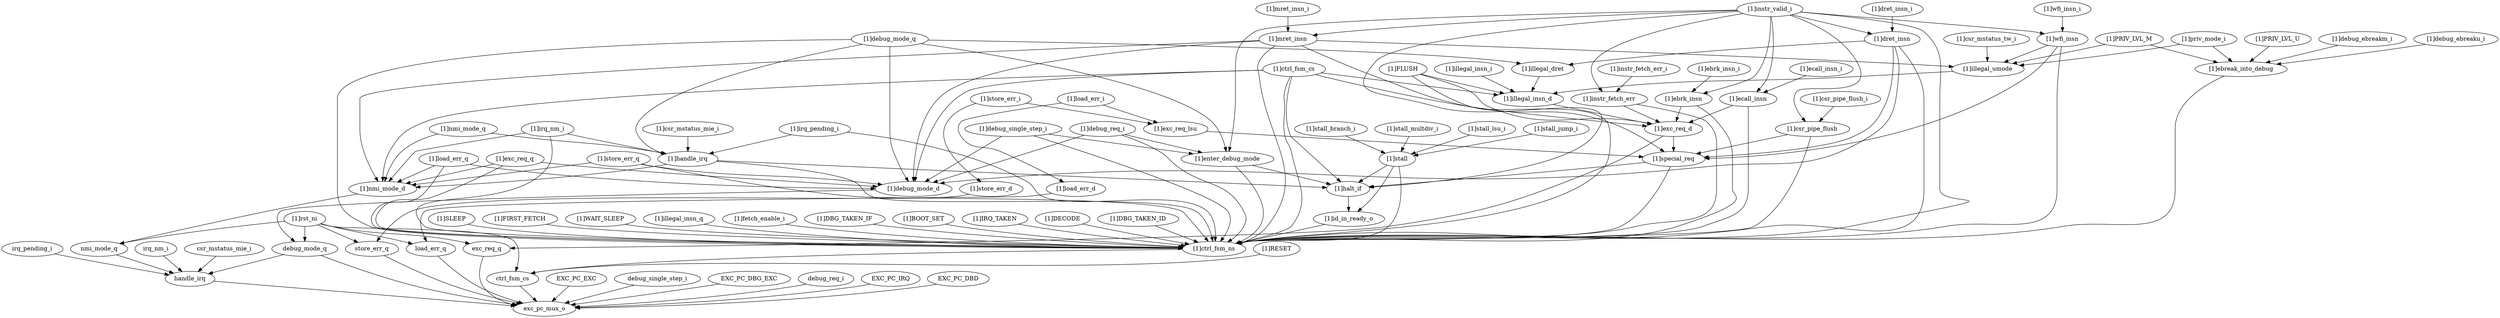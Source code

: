 strict digraph "" {
	"[1]special_req"	 [complexity=10,
		importance=1.19116962356,
		rank=0.119116962356];
	"[1]ctrl_fsm_ns"	 [complexity=3,
		importance=0.369164832195,
		rank=0.123054944065];
	"[1]special_req" -> "[1]ctrl_fsm_ns";
	"[1]halt_if"	 [complexity=7,
		importance=0.392005525376,
		rank=0.0560007893394];
	"[1]special_req" -> "[1]halt_if";
	"[1]debug_mode_d"	 [complexity=9,
		importance=0.119957768053,
		rank=0.0133286408947];
	debug_mode_q	 [complexity=7,
		importance=0.112931693275,
		rank=0.0161330990393];
	"[1]debug_mode_d" -> debug_mode_q;
	"[1]dret_insn_i"	 [complexity=24,
		importance=0.186488995927,
		rank=0.0077703748303];
	"[1]dret_insn"	 [complexity=21,
		importance=0.181491379761,
		rank=0.00864244665527];
	"[1]dret_insn_i" -> "[1]dret_insn";
	"[1]illegal_insn_d"	 [complexity=12,
		importance=0.168105671086,
		rank=0.0140088059238];
	"[1]exc_req_d"	 [complexity=5,
		importance=0.151614341116,
		rank=0.0303228682232];
	"[1]illegal_insn_d" -> "[1]exc_req_d";
	"[1]ctrl_fsm_cs"	 [complexity=18,
		importance=0.201698293993,
		rank=0.0112054607774];
	"[1]ctrl_fsm_cs" -> "[1]debug_mode_d";
	"[1]ctrl_fsm_cs" -> "[1]illegal_insn_d";
	"[1]ctrl_fsm_cs" -> "[1]exc_req_d";
	"[1]nmi_mode_d"	 [complexity=9,
		importance=0.12082946783,
		rank=0.0134254964256];
	"[1]ctrl_fsm_cs" -> "[1]nmi_mode_d";
	"[1]ctrl_fsm_cs" -> "[1]ctrl_fsm_ns";
	"[1]ctrl_fsm_cs" -> "[1]halt_if";
	"[1]instr_valid_i"	 [complexity=15,
		importance=0.164274800877,
		rank=0.0109516533918];
	"[1]wfi_insn"	 [complexity=24,
		importance=0.186207728538,
		rank=0.00775865535577];
	"[1]instr_valid_i" -> "[1]wfi_insn";
	"[1]instr_fetch_err"	 [complexity=12,
		importance=0.15927718471,
		rank=0.0132730987259];
	"[1]instr_valid_i" -> "[1]instr_fetch_err";
	"[1]instr_valid_i" -> "[1]dret_insn";
	"[1]ecall_insn"	 [complexity=12,
		importance=0.15927718471,
		rank=0.0132730987259];
	"[1]instr_valid_i" -> "[1]ecall_insn";
	"[1]enter_debug_mode"	 [complexity=12,
		importance=1.57366022122,
		rank=0.131138351768];
	"[1]instr_valid_i" -> "[1]enter_debug_mode";
	"[1]mret_insn"	 [complexity=24,
		importance=0.186207728538,
		rank=0.00775865535577];
	"[1]instr_valid_i" -> "[1]mret_insn";
	"[1]instr_valid_i" -> "[1]ctrl_fsm_ns";
	"[1]csr_pipe_flush"	 [complexity=17,
		importance=1.19883246716,
		rank=0.0705195568916];
	"[1]instr_valid_i" -> "[1]csr_pipe_flush";
	"[1]ebrk_insn"	 [complexity=12,
		importance=0.15927718471,
		rank=0.0132730987259];
	"[1]instr_valid_i" -> "[1]ebrk_insn";
	"[1]instr_valid_i" -> "[1]halt_if";
	"[1]RESET"	 [complexity=3,
		importance=0.322696349066,
		rank=0.107565449689];
	ctrl_fsm_cs	 [complexity=1,
		importance=0.3176987329,
		rank=0.3176987329];
	"[1]RESET" -> ctrl_fsm_cs;
	"[1]debug_mode_q"	 [complexity=21,
		importance=0.182696328635,
		rank=0.00869982517309];
	"[1]debug_mode_q" -> "[1]debug_mode_d";
	"[1]debug_mode_q" -> "[1]enter_debug_mode";
	"[1]illegal_dret"	 [complexity=18,
		importance=0.173828536166,
		rank=0.00965714089812];
	"[1]debug_mode_q" -> "[1]illegal_dret";
	"[1]handle_irq"	 [complexity=12,
		importance=1.18537844027,
		rank=0.0987815366892];
	"[1]debug_mode_q" -> "[1]handle_irq";
	"[1]debug_mode_q" -> "[1]ctrl_fsm_ns";
	"[1]stall_jump_i"	 [complexity=17,
		importance=1.19600641132,
		rank=0.0703533183127];
	"[1]stall"	 [complexity=12,
		importance=1.19100879515,
		rank=0.0992507329291];
	"[1]stall_jump_i" -> "[1]stall";
	"[1]SLEEP"	 [complexity=5,
		importance=0.374162448361,
		rank=0.0748324896723];
	"[1]SLEEP" -> "[1]ctrl_fsm_ns";
	"[1]FIRST_FETCH"	 [complexity=7,
		importance=0.743327280556,
		rank=0.106189611508];
	"[1]FIRST_FETCH" -> "[1]ctrl_fsm_ns";
	"[1]exc_req_q"	 [complexity=6,
		importance=1.11558436814,
		rank=0.185930728023];
	"[1]exc_req_q" -> "[1]debug_mode_d";
	"[1]exc_req_q" -> "[1]nmi_mode_d";
	"[1]exc_req_q" -> "[1]ctrl_fsm_ns";
	"[1]debug_req_i"	 [complexity=17,
		importance=1.57865783738,
		rank=0.0928622257283];
	"[1]debug_req_i" -> "[1]debug_mode_d";
	"[1]debug_req_i" -> "[1]enter_debug_mode";
	"[1]debug_req_i" -> "[1]ctrl_fsm_ns";
	"[1]wfi_insn" -> "[1]special_req";
	"[1]wfi_insn" -> "[1]ctrl_fsm_ns";
	"[1]illegal_umode"	 [complexity=18,
		importance=0.178544884944,
		rank=0.00991916027467];
	"[1]wfi_insn" -> "[1]illegal_umode";
	"[1]exc_req_d" -> "[1]special_req";
	exc_req_q	 [complexity=3,
		importance=0.140672722881,
		rank=0.0468909076271];
	"[1]exc_req_d" -> exc_req_q;
	"[1]ebrk_insn_i"	 [complexity=15,
		importance=0.164274800877,
		rank=0.0109516533918];
	"[1]ebrk_insn_i" -> "[1]ebrk_insn";
	exc_pc_mux_o	 [complexity=0,
		importance=0.0189404073328,
		rank=0.0];
	debug_mode_q -> exc_pc_mux_o;
	handle_irq	 [complexity=1,
		importance=0.104063900806,
		rank=0.104063900806];
	debug_mode_q -> handle_irq;
	nmi_mode_q	 [complexity=7,
		importance=0.113222075698,
		rank=0.0161745822426];
	nmi_mode_q -> handle_irq;
	"[1]instr_fetch_err" -> "[1]exc_req_d";
	"[1]instr_fetch_err" -> "[1]ctrl_fsm_ns";
	"[1]csr_mstatus_tw_i"	 [complexity=24,
		importance=0.183542501111,
		rank=0.00764760421295];
	"[1]csr_mstatus_tw_i" -> "[1]illegal_umode";
	"[1]dret_insn" -> "[1]special_req";
	"[1]dret_insn" -> "[1]debug_mode_d";
	"[1]dret_insn" -> "[1]illegal_dret";
	"[1]dret_insn" -> "[1]ctrl_fsm_ns";
	"[1]ecall_insn" -> "[1]exc_req_d";
	"[1]ecall_insn" -> "[1]ctrl_fsm_ns";
	"[1]enter_debug_mode" -> "[1]ctrl_fsm_ns";
	"[1]enter_debug_mode" -> "[1]halt_if";
	"[1]WAIT_SLEEP"	 [complexity=5,
		importance=0.374162448361,
		rank=0.0748324896723];
	"[1]WAIT_SLEEP" -> "[1]ctrl_fsm_ns";
	"[1]illegal_dret" -> "[1]illegal_insn_d";
	"[1]csr_pipe_flush_i"	 [complexity=20,
		importance=1.20383008332,
		rank=0.0601915041662];
	"[1]csr_pipe_flush_i" -> "[1]csr_pipe_flush";
	"[1]illegal_insn_i"	 [complexity=18,
		importance=0.173103287253,
		rank=0.00961684929181];
	"[1]illegal_insn_i" -> "[1]illegal_insn_d";
	"[1]mret_insn" -> "[1]special_req";
	"[1]mret_insn" -> "[1]debug_mode_d";
	"[1]mret_insn" -> "[1]nmi_mode_d";
	"[1]mret_insn" -> "[1]ctrl_fsm_ns";
	"[1]mret_insn" -> "[1]illegal_umode";
	"[1]illegal_insn_q"	 [complexity=4,
		importance=0.37864233491,
		rank=0.0946605837275];
	"[1]illegal_insn_q" -> "[1]ctrl_fsm_ns";
	irq_nm_i	 [complexity=7,
		importance=0.109061516973,
		rank=0.0155802167104];
	irq_nm_i -> handle_irq;
	"[1]store_err_q"	 [complexity=6,
		importance=1.11597250519,
		rank=0.185995417531];
	"[1]store_err_q" -> "[1]debug_mode_d";
	"[1]store_err_q" -> "[1]nmi_mode_d";
	"[1]store_err_q" -> "[1]ctrl_fsm_ns";
	"[1]store_err_i"	 [complexity=20,
		importance=1.20366350661,
		rank=0.0601831753305];
	"[1]store_err_d"	 [complexity=5,
		importance=0.147307801457,
		rank=0.0294615602914];
	"[1]store_err_i" -> "[1]store_err_d";
	"[1]exc_req_lsu"	 [complexity=17,
		importance=1.19866589044,
		rank=0.0705097582614];
	"[1]store_err_i" -> "[1]exc_req_lsu";
	store_err_q	 [complexity=3,
		importance=0.141060859934,
		rank=0.0470202866446];
	"[1]store_err_d" -> store_err_q;
	"[1]fetch_enable_i"	 [complexity=4,
		importance=0.374162448361,
		rank=0.0935406120903];
	"[1]fetch_enable_i" -> "[1]ctrl_fsm_ns";
	"[1]irq_nm_i"	 [complexity=18,
		importance=1.19037605644,
		rank=0.0661320031354];
	"[1]irq_nm_i" -> "[1]nmi_mode_d";
	"[1]irq_nm_i" -> "[1]handle_irq";
	"[1]irq_nm_i" -> "[1]ctrl_fsm_ns";
	"[1]stall_branch_i"	 [complexity=17,
		importance=1.19600641132,
		rank=0.0703533183127];
	"[1]stall_branch_i" -> "[1]stall";
	"[1]mret_insn_i"	 [complexity=27,
		importance=0.191205344705,
		rank=0.00708167943352];
	"[1]mret_insn_i" -> "[1]mret_insn";
	"[1]nmi_mode_d" -> nmi_mode_q;
	"[1]wfi_insn_i"	 [complexity=27,
		importance=0.191205344705,
		rank=0.00708167943352];
	"[1]wfi_insn_i" -> "[1]wfi_insn";
	"[1]ebreak_into_debug"	 [complexity=5,
		importance=0.383324167644,
		rank=0.0766648335288];
	"[1]ebreak_into_debug" -> "[1]ctrl_fsm_ns";
	"[1]csr_mstatus_mie_i"	 [complexity=18,
		importance=1.19037605644,
		rank=0.0661320031354];
	"[1]csr_mstatus_mie_i" -> "[1]handle_irq";
	"[1]nmi_mode_q"	 [complexity=18,
		importance=1.19453661516,
		rank=0.0663631452868];
	"[1]nmi_mode_q" -> "[1]nmi_mode_d";
	"[1]nmi_mode_q" -> "[1]handle_irq";
	"[1]ecall_insn_i"	 [complexity=15,
		importance=0.164274800877,
		rank=0.0109516533918];
	"[1]ecall_insn_i" -> "[1]ecall_insn";
	"[1]debug_ebreaku_i"	 [complexity=12,
		importance=0.388321783811,
		rank=0.0323601486509];
	"[1]debug_ebreaku_i" -> "[1]ebreak_into_debug";
	"[1]PRIV_LVL_U"	 [complexity=12,
		importance=0.388321783811,
		rank=0.0323601486509];
	"[1]PRIV_LVL_U" -> "[1]ebreak_into_debug";
	"[1]id_in_ready_o"	 [complexity=4,
		importance=0.378481233687,
		rank=0.0946203084217];
	"[1]id_in_ready_o" -> "[1]ctrl_fsm_ns";
	"[1]stall_multdiv_i"	 [complexity=17,
		importance=1.19600641132,
		rank=0.0703533183127];
	"[1]stall_multdiv_i" -> "[1]stall";
	"[1]PRIV_LVL_M"	 [complexity=24,
		importance=0.183542501111,
		rank=0.00764760421295];
	"[1]PRIV_LVL_M" -> "[1]ebreak_into_debug";
	"[1]PRIV_LVL_M" -> "[1]illegal_umode";
	EXC_PC_EXC	 [complexity=4,
		importance=0.0239380234995,
		rank=0.00598450587487];
	EXC_PC_EXC -> exc_pc_mux_o;
	"[1]debug_single_step_i"	 [complexity=17,
		importance=1.57865783738,
		rank=0.0928622257283];
	"[1]debug_single_step_i" -> "[1]debug_mode_d";
	"[1]debug_single_step_i" -> "[1]enter_debug_mode";
	"[1]debug_single_step_i" -> "[1]ctrl_fsm_ns";
	"[1]handle_irq" -> "[1]nmi_mode_d";
	"[1]handle_irq" -> "[1]ctrl_fsm_ns";
	"[1]handle_irq" -> "[1]halt_if";
	debug_single_step_i	 [complexity=2,
		importance=0.0428784308323,
		rank=0.0214392154161];
	debug_single_step_i -> exc_pc_mux_o;
	EXC_PC_DBG_EXC	 [complexity=4,
		importance=0.0239380234995,
		rank=0.00598450587487];
	EXC_PC_DBG_EXC -> exc_pc_mux_o;
	"[1]irq_pending_i"	 [complexity=18,
		importance=1.19037605644,
		rank=0.0661320031354];
	"[1]irq_pending_i" -> "[1]handle_irq";
	"[1]irq_pending_i" -> "[1]ctrl_fsm_ns";
	"[1]instr_fetch_err_i"	 [complexity=15,
		importance=0.164274800877,
		rank=0.0109516533918];
	"[1]instr_fetch_err_i" -> "[1]instr_fetch_err";
	csr_mstatus_mie_i	 [complexity=7,
		importance=0.109061516973,
		rank=0.0155802167104];
	csr_mstatus_mie_i -> handle_irq;
	"[1]DBG_TAKEN_IF"	 [complexity=9,
		importance=1.11249211275,
		rank=0.12361023475];
	"[1]DBG_TAKEN_IF" -> "[1]ctrl_fsm_ns";
	store_err_q -> exc_pc_mux_o;
	"[1]BOOT_SET"	 [complexity=5,
		importance=0.374162448361,
		rank=0.0748324896723];
	"[1]BOOT_SET" -> "[1]ctrl_fsm_ns";
	"[1]IRQ_TAKEN"	 [complexity=9,
		importance=1.11249211275,
		rank=0.12361023475];
	"[1]IRQ_TAKEN" -> "[1]ctrl_fsm_ns";
	debug_req_i	 [complexity=2,
		importance=0.0428784308323,
		rank=0.0214392154161];
	debug_req_i -> exc_pc_mux_o;
	"[1]DECODE"	 [complexity=13,
		importance=3.69664593811,
		rank=0.284357379855];
	"[1]DECODE" -> "[1]ctrl_fsm_ns";
	"[1]ctrl_fsm_ns" -> ctrl_fsm_cs;
	"[1]rst_ni"	 [complexity=4,
		importance=0.286343061929,
		rank=0.0715857654823];
	"[1]rst_ni" -> debug_mode_q;
	"[1]rst_ni" -> nmi_mode_q;
	"[1]rst_ni" -> store_err_q;
	"[1]rst_ni" -> exc_req_q;
	"[1]rst_ni" -> ctrl_fsm_cs;
	load_err_q	 [complexity=3,
		importance=0.141060859934,
		rank=0.0470202866446];
	"[1]rst_ni" -> load_err_q;
	"[1]FLUSH"	 [complexity=18,
		importance=0.173103287253,
		rank=0.00961684929181];
	"[1]FLUSH" -> "[1]illegal_insn_d";
	"[1]FLUSH" -> "[1]exc_req_d";
	"[1]FLUSH" -> "[1]ctrl_fsm_ns";
	"[1]illegal_umode" -> "[1]illegal_insn_d";
	"[1]load_err_q"	 [complexity=6,
		importance=1.11597250519,
		rank=0.185995417531];
	"[1]load_err_q" -> "[1]debug_mode_d";
	"[1]load_err_q" -> "[1]nmi_mode_d";
	"[1]load_err_q" -> "[1]ctrl_fsm_ns";
	EXC_PC_IRQ	 [complexity=4,
		importance=0.118640060164,
		rank=0.0296600150409];
	EXC_PC_IRQ -> exc_pc_mux_o;
	"[1]load_err_i"	 [complexity=20,
		importance=1.20366350661,
		rank=0.0601831753305];
	"[1]load_err_d"	 [complexity=5,
		importance=0.147307801457,
		rank=0.0294615602914];
	"[1]load_err_i" -> "[1]load_err_d";
	"[1]load_err_i" -> "[1]exc_req_lsu";
	"[1]csr_pipe_flush" -> "[1]special_req";
	"[1]csr_pipe_flush" -> "[1]ctrl_fsm_ns";
	"[1]load_err_d" -> load_err_q;
	irq_pending_i	 [complexity=7,
		importance=0.109061516973,
		rank=0.0155802167104];
	irq_pending_i -> handle_irq;
	"[1]DBG_TAKEN_ID"	 [complexity=5,
		importance=0.374162448361,
		rank=0.0748324896723];
	"[1]DBG_TAKEN_ID" -> "[1]ctrl_fsm_ns";
	handle_irq -> exc_pc_mux_o;
	"[1]ebrk_insn" -> "[1]exc_req_d";
	"[1]ebrk_insn" -> "[1]ctrl_fsm_ns";
	"[1]halt_if" -> "[1]id_in_ready_o";
	EXC_PC_DBD	 [complexity=4,
		importance=0.0618188381651,
		rank=0.0154547095413];
	EXC_PC_DBD -> exc_pc_mux_o;
	exc_req_q -> exc_pc_mux_o;
	"[1]stall" -> "[1]id_in_ready_o";
	"[1]stall" -> "[1]ctrl_fsm_ns";
	"[1]stall" -> "[1]halt_if";
	"[1]priv_mode_i"	 [complexity=24,
		importance=0.183542501111,
		rank=0.00764760421295];
	"[1]priv_mode_i" -> "[1]ebreak_into_debug";
	"[1]priv_mode_i" -> "[1]illegal_umode";
	ctrl_fsm_cs -> exc_pc_mux_o;
	"[1]stall_lsu_i"	 [complexity=17,
		importance=1.19600641132,
		rank=0.0703533183127];
	"[1]stall_lsu_i" -> "[1]stall";
	"[1]debug_ebreakm_i"	 [complexity=12,
		importance=0.388321783811,
		rank=0.0323601486509];
	"[1]debug_ebreakm_i" -> "[1]ebreak_into_debug";
	load_err_q -> exc_pc_mux_o;
	"[1]exc_req_lsu" -> "[1]special_req";
}
